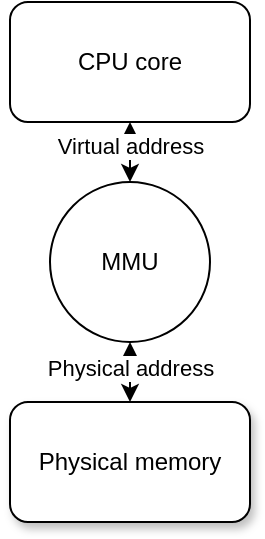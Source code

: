 <mxfile version="18.1.3" type="device"><diagram id="AYW8fq-2ukDOaBCd40C9" name="Страница 1"><mxGraphModel dx="760" dy="576" grid="1" gridSize="10" guides="1" tooltips="1" connect="1" arrows="1" fold="1" page="1" pageScale="1" pageWidth="827" pageHeight="1169" math="0" shadow="0"><root><mxCell id="0"/><mxCell id="1" parent="0"/><mxCell id="g6I21Y7c8kLfNDuW_C3K-5" style="edgeStyle=orthogonalEdgeStyle;rounded=0;orthogonalLoop=1;jettySize=auto;html=1;exitX=0.5;exitY=1;exitDx=0;exitDy=0;entryX=0.5;entryY=0;entryDx=0;entryDy=0;startArrow=classic;startFill=1;" edge="1" parent="1" source="g6I21Y7c8kLfNDuW_C3K-1" target="g6I21Y7c8kLfNDuW_C3K-4"><mxGeometry relative="1" as="geometry"/></mxCell><mxCell id="g6I21Y7c8kLfNDuW_C3K-6" value="Physical address" style="edgeLabel;html=1;align=center;verticalAlign=middle;resizable=0;points=[];" vertex="1" connectable="0" parent="g6I21Y7c8kLfNDuW_C3K-5"><mxGeometry x="-0.131" relative="1" as="geometry"><mxPoint as="offset"/></mxGeometry></mxCell><mxCell id="g6I21Y7c8kLfNDuW_C3K-1" value="MMU" style="ellipse;whiteSpace=wrap;html=1;aspect=fixed;" vertex="1" parent="1"><mxGeometry x="370" y="400" width="80" height="80" as="geometry"/></mxCell><mxCell id="g6I21Y7c8kLfNDuW_C3K-3" style="edgeStyle=orthogonalEdgeStyle;rounded=0;orthogonalLoop=1;jettySize=auto;html=1;exitX=0.5;exitY=1;exitDx=0;exitDy=0;entryX=0.5;entryY=0;entryDx=0;entryDy=0;startArrow=classic;startFill=1;" edge="1" parent="1" source="g6I21Y7c8kLfNDuW_C3K-2" target="g6I21Y7c8kLfNDuW_C3K-1"><mxGeometry relative="1" as="geometry"/></mxCell><mxCell id="g6I21Y7c8kLfNDuW_C3K-7" value="Virtual address" style="edgeLabel;html=1;align=center;verticalAlign=middle;resizable=0;points=[];" vertex="1" connectable="0" parent="g6I21Y7c8kLfNDuW_C3K-3"><mxGeometry x="-0.221" relative="1" as="geometry"><mxPoint as="offset"/></mxGeometry></mxCell><mxCell id="g6I21Y7c8kLfNDuW_C3K-2" value="CPU core" style="rounded=1;whiteSpace=wrap;html=1;" vertex="1" parent="1"><mxGeometry x="350" y="310" width="120" height="60" as="geometry"/></mxCell><mxCell id="g6I21Y7c8kLfNDuW_C3K-4" value="Physical memory" style="rounded=1;whiteSpace=wrap;html=1;shadow=1;" vertex="1" parent="1"><mxGeometry x="350" y="510" width="120" height="60" as="geometry"/></mxCell></root></mxGraphModel></diagram></mxfile>